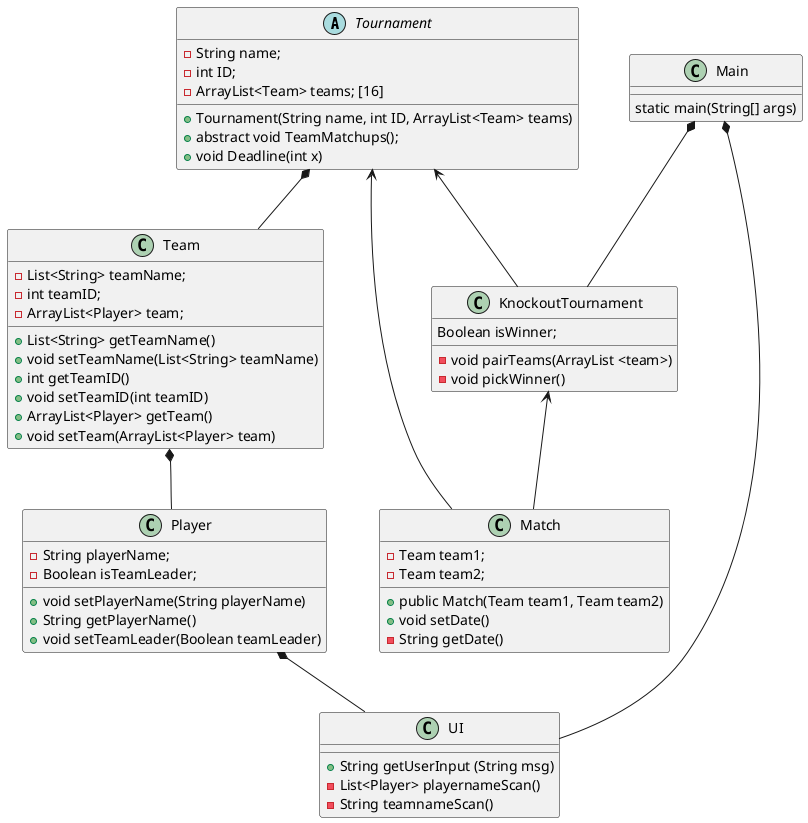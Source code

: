 @startuml
'https://plantuml.com/class-diagram

Tournament<--KnockoutTournament
Team*--Player
Tournament*--Team
Player*-- UI
Main*--KnockoutTournament
KnockoutTournament<-- Match
Tournament<-- Match
Main*-- UI

class Player{
- String playerName;
 -Boolean isTeamLeader;
 +void setPlayerName(String playerName)
 +String getPlayerName()
 +void setTeamLeader(Boolean teamLeader)

}

class Team{
-List<String> teamName;
-int teamID;
-ArrayList<Player> team;
+List<String> getTeamName()
+void setTeamName(List<String> teamName)
+int getTeamID()
+void setTeamID(int teamID)
+ArrayList<Player> getTeam()
+void setTeam(ArrayList<Player> team)
}

abstract class Tournament {
-String name;
-int ID;
-ArrayList<Team> teams; [16]
+Tournament(String name, int ID, ArrayList<Team> teams)
+abstract void TeamMatchups();
 +void Deadline(int x)


}

class KnockoutTournament {
Boolean isWinner;
- void pairTeams(ArrayList <team>)
-void pickWinner()
}

class UI {
+String getUserInput (String msg)
-List<Player> playernameScan()
-String teamnameScan()
}

class Main{

static main(String[] args)
}

class Match {
  -Team team1;
  -Team team2;
 + public Match(Team team1, Team team2)
 +void setDate()
 -String getDate()

}
@enduml